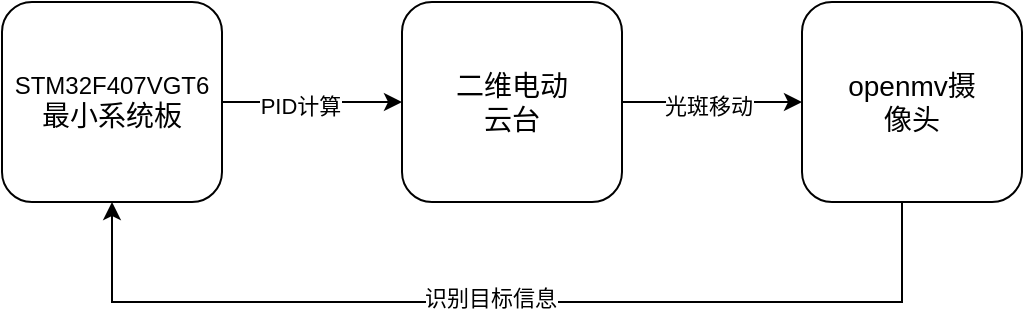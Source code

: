 <mxfile version="21.6.3" type="github">
  <diagram name="第 1 页" id="8E7vXNUJTsxUr_ukJdaj">
    <mxGraphModel dx="868" dy="482" grid="1" gridSize="10" guides="1" tooltips="1" connect="1" arrows="1" fold="1" page="1" pageScale="1" pageWidth="827" pageHeight="1169" math="0" shadow="0">
      <root>
        <mxCell id="0" />
        <mxCell id="1" parent="0" />
        <mxCell id="dsSLJj7E-vDmjt7iSdzb-17" style="edgeStyle=orthogonalEdgeStyle;rounded=0;orthogonalLoop=1;jettySize=auto;html=1;entryX=0.5;entryY=1;entryDx=0;entryDy=0;exitX=0.5;exitY=1;exitDx=0;exitDy=0;" edge="1" parent="1" source="dsSLJj7E-vDmjt7iSdzb-1" target="dsSLJj7E-vDmjt7iSdzb-2">
          <mxGeometry relative="1" as="geometry">
            <Array as="points">
              <mxPoint x="840" y="350" />
              <mxPoint x="840" y="400" />
              <mxPoint x="445" y="400" />
            </Array>
          </mxGeometry>
        </mxCell>
        <mxCell id="dsSLJj7E-vDmjt7iSdzb-18" value="识别目标信息" style="edgeLabel;html=1;align=center;verticalAlign=middle;resizable=0;points=[];" vertex="1" connectable="0" parent="dsSLJj7E-vDmjt7iSdzb-17">
          <mxGeometry x="-0.032" y="-2" relative="1" as="geometry">
            <mxPoint x="-19" as="offset" />
          </mxGeometry>
        </mxCell>
        <mxCell id="dsSLJj7E-vDmjt7iSdzb-1" value="openmv摄像头" style="rounded=1;whiteSpace=wrap;html=1;fontSize=14;spacingLeft=20;spacingRight=20;" vertex="1" parent="1">
          <mxGeometry x="790" y="250" width="110" height="100" as="geometry" />
        </mxCell>
        <mxCell id="dsSLJj7E-vDmjt7iSdzb-5" value="" style="edgeStyle=orthogonalEdgeStyle;rounded=0;orthogonalLoop=1;jettySize=auto;html=1;" edge="1" parent="1" source="dsSLJj7E-vDmjt7iSdzb-2" target="dsSLJj7E-vDmjt7iSdzb-4">
          <mxGeometry relative="1" as="geometry" />
        </mxCell>
        <mxCell id="dsSLJj7E-vDmjt7iSdzb-10" value="PID计算" style="edgeLabel;html=1;align=center;verticalAlign=middle;resizable=0;points=[];" vertex="1" connectable="0" parent="dsSLJj7E-vDmjt7iSdzb-5">
          <mxGeometry x="-0.13" y="-2" relative="1" as="geometry">
            <mxPoint as="offset" />
          </mxGeometry>
        </mxCell>
        <mxCell id="dsSLJj7E-vDmjt7iSdzb-2" value="STM32F407VGT6&lt;br style=&quot;font-size: 12px;&quot;&gt;&lt;span style=&quot;font-size: 14px;&quot;&gt;最小系统板&lt;/span&gt;" style="whiteSpace=wrap;rounded=1;spacingLeft=20;spacingRight=20;fontSize=12;html=1;align=center;" vertex="1" parent="1">
          <mxGeometry x="390" y="250" width="110" height="100" as="geometry" />
        </mxCell>
        <mxCell id="dsSLJj7E-vDmjt7iSdzb-14" value="" style="edgeStyle=orthogonalEdgeStyle;rounded=0;orthogonalLoop=1;jettySize=auto;html=1;" edge="1" parent="1" source="dsSLJj7E-vDmjt7iSdzb-4" target="dsSLJj7E-vDmjt7iSdzb-1">
          <mxGeometry relative="1" as="geometry" />
        </mxCell>
        <mxCell id="dsSLJj7E-vDmjt7iSdzb-16" value="光斑移动" style="edgeLabel;html=1;align=center;verticalAlign=middle;resizable=0;points=[];" vertex="1" connectable="0" parent="dsSLJj7E-vDmjt7iSdzb-14">
          <mxGeometry x="-0.042" y="-2" relative="1" as="geometry">
            <mxPoint as="offset" />
          </mxGeometry>
        </mxCell>
        <mxCell id="dsSLJj7E-vDmjt7iSdzb-4" value="二维电动云台" style="whiteSpace=wrap;html=1;rounded=1;fontSize=14;spacingLeft=20;spacingRight=20;" vertex="1" parent="1">
          <mxGeometry x="590" y="250" width="110" height="100" as="geometry" />
        </mxCell>
      </root>
    </mxGraphModel>
  </diagram>
</mxfile>
